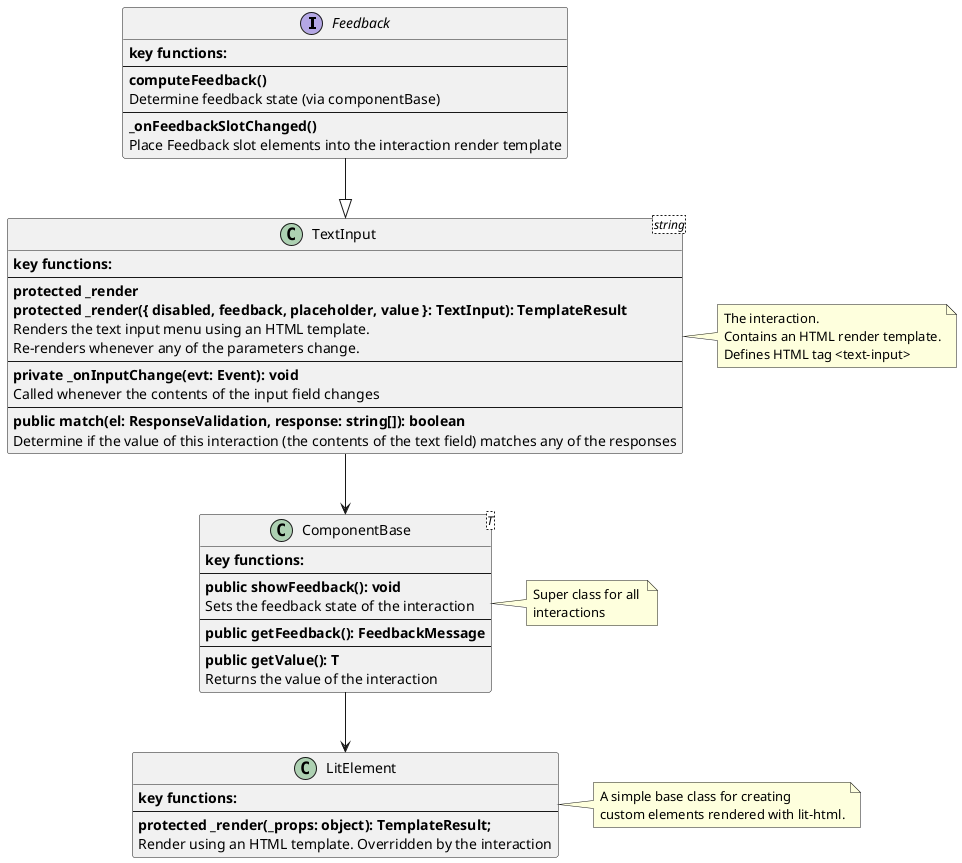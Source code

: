 http://plantuml.com/sitemap-language-specification

@startuml text-input-class-diagram

interface Feedback {
    <b>key functions:</b>
    --
    <b>computeFeedback()</b>
    Determine feedback state (via componentBase)
    --
    <b>_onFeedbackSlotChanged()</b>
    Place Feedback slot elements into the interaction render template
}

Feedback --|> TextInput

note right of TextInput: The interaction.\nContains an HTML render template.\nDefines HTML tag <text-input>  
class TextInput<string> {
    <b>key functions:</b>
    --
    <b>protected _render\n<b>protected _render({ disabled, feedback, placeholder, value }: TextInput): TemplateResult </b>
    Renders the text input menu using an HTML template.
    Re-renders whenever any of the parameters change.
    --
    <b>private _onInputChange(evt: Event): void </b>\nCalled whenever the contents of the input field changes
    --
    <b>public match(el: ResponseValidation, response: string[]): boolean</b>
    Determine if the value of this interaction (the contents of the text field) matches any of the responses
}

TextInput --> ComponentBase
note right of ComponentBase: Super class for all \ninteractions
class ComponentBase<T> {
    <b>key functions:</b>
    --
    <b>public showFeedback(): void</b>
    Sets the feedback state of the interaction
    --
    <b>public getFeedback(): FeedbackMessage</b>
    --
    <b>public getValue(): T</b>
    Returns the value of the interaction
}

ComponentBase --> LitElement
note right of LitElement: A simple base class for creating\ncustom elements rendered with lit-html.
class LitElement {
    <b>key functions:</b>
    --
    <b>protected _render(_props: object): TemplateResult;</b>
    Render using an HTML template. Overridden by the interaction
}

@enduml